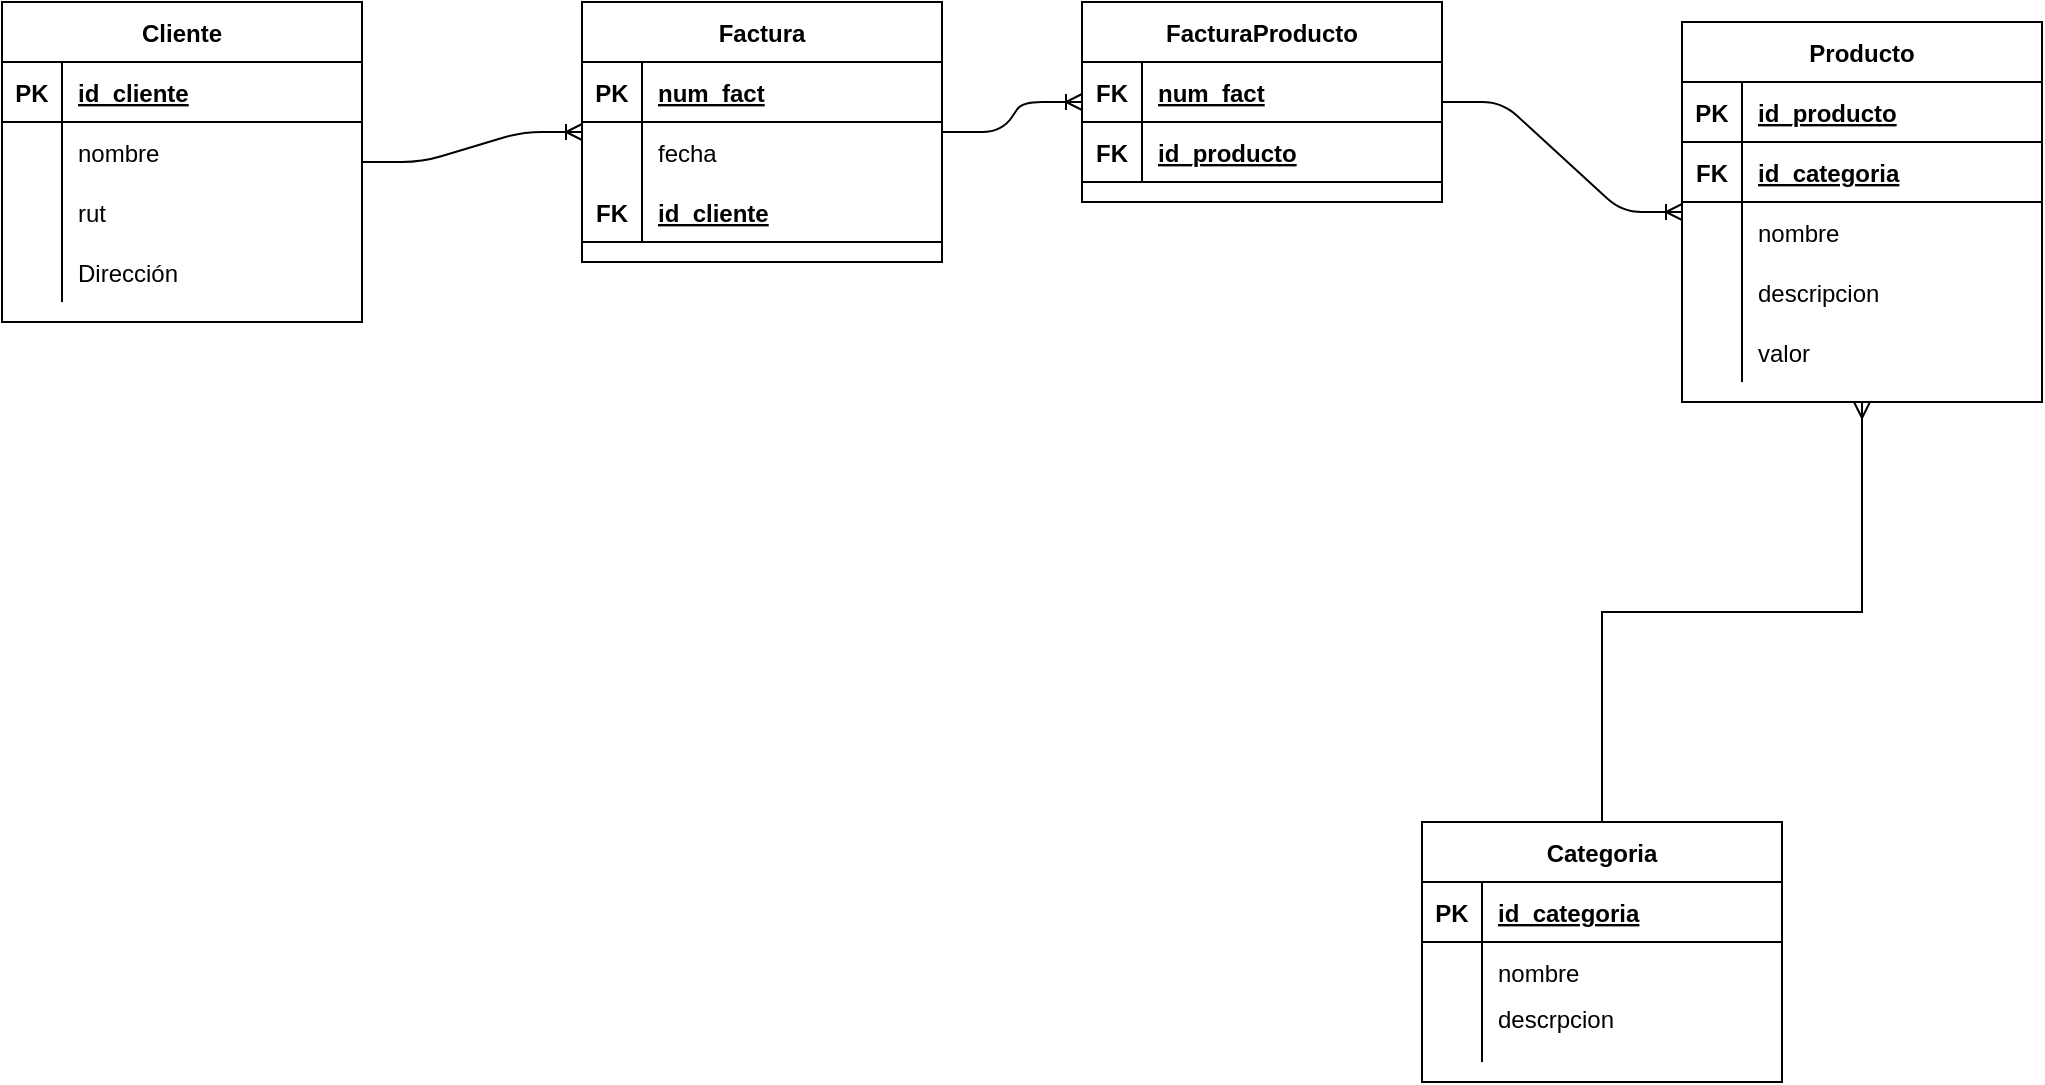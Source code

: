 <mxfile version="13.5.7" type="device"><diagram id="87YPyiR61aCqNKM_AWOt" name="Page-1"><mxGraphModel dx="1422" dy="698" grid="1" gridSize="10" guides="1" tooltips="1" connect="1" arrows="1" fold="1" page="1" pageScale="1" pageWidth="1169" pageHeight="827" math="0" shadow="0"><root><mxCell id="0"/><mxCell id="1" parent="0"/><mxCell id="B3CbSYM3n4FmHelS2vSh-256" style="edgeStyle=orthogonalEdgeStyle;rounded=0;orthogonalLoop=1;jettySize=auto;html=1;startArrow=ERmany;startFill=0;endArrow=none;endFill=0;" edge="1" parent="1" source="B3CbSYM3n4FmHelS2vSh-214" target="B3CbSYM3n4FmHelS2vSh-227"><mxGeometry relative="1" as="geometry"/></mxCell><mxCell id="B3CbSYM3n4FmHelS2vSh-273" value="" style="edgeStyle=entityRelationEdgeStyle;fontSize=12;html=1;endArrow=ERoneToMany;" edge="1" parent="1" source="B3CbSYM3n4FmHelS2vSh-201" target="B3CbSYM3n4FmHelS2vSh-257"><mxGeometry width="100" height="100" relative="1" as="geometry"><mxPoint x="210" y="330" as="sourcePoint"/><mxPoint x="310" y="230" as="targetPoint"/></mxGeometry></mxCell><mxCell id="B3CbSYM3n4FmHelS2vSh-201" value="Cliente" style="shape=table;startSize=30;container=1;collapsible=1;childLayout=tableLayout;fixedRows=1;rowLines=0;fontStyle=1;align=center;resizeLast=1;" vertex="1" parent="1"><mxGeometry x="60" y="70" width="180" height="160" as="geometry"/></mxCell><mxCell id="B3CbSYM3n4FmHelS2vSh-202" value="" style="shape=partialRectangle;collapsible=0;dropTarget=0;pointerEvents=0;fillColor=none;top=0;left=0;bottom=1;right=0;points=[[0,0.5],[1,0.5]];portConstraint=eastwest;" vertex="1" parent="B3CbSYM3n4FmHelS2vSh-201"><mxGeometry y="30" width="180" height="30" as="geometry"/></mxCell><mxCell id="B3CbSYM3n4FmHelS2vSh-203" value="PK" style="shape=partialRectangle;connectable=0;fillColor=none;top=0;left=0;bottom=0;right=0;fontStyle=1;overflow=hidden;" vertex="1" parent="B3CbSYM3n4FmHelS2vSh-202"><mxGeometry width="30" height="30" as="geometry"/></mxCell><mxCell id="B3CbSYM3n4FmHelS2vSh-204" value="id_cliente" style="shape=partialRectangle;connectable=0;fillColor=none;top=0;left=0;bottom=0;right=0;align=left;spacingLeft=6;fontStyle=5;overflow=hidden;" vertex="1" parent="B3CbSYM3n4FmHelS2vSh-202"><mxGeometry x="30" width="150" height="30" as="geometry"/></mxCell><mxCell id="B3CbSYM3n4FmHelS2vSh-205" value="" style="shape=partialRectangle;collapsible=0;dropTarget=0;pointerEvents=0;fillColor=none;top=0;left=0;bottom=0;right=0;points=[[0,0.5],[1,0.5]];portConstraint=eastwest;" vertex="1" parent="B3CbSYM3n4FmHelS2vSh-201"><mxGeometry y="60" width="180" height="30" as="geometry"/></mxCell><mxCell id="B3CbSYM3n4FmHelS2vSh-206" value="" style="shape=partialRectangle;connectable=0;fillColor=none;top=0;left=0;bottom=0;right=0;editable=1;overflow=hidden;" vertex="1" parent="B3CbSYM3n4FmHelS2vSh-205"><mxGeometry width="30" height="30" as="geometry"/></mxCell><mxCell id="B3CbSYM3n4FmHelS2vSh-207" value="nombre" style="shape=partialRectangle;connectable=0;fillColor=none;top=0;left=0;bottom=0;right=0;align=left;spacingLeft=6;overflow=hidden;" vertex="1" parent="B3CbSYM3n4FmHelS2vSh-205"><mxGeometry x="30" width="150" height="30" as="geometry"/></mxCell><mxCell id="B3CbSYM3n4FmHelS2vSh-208" value="" style="shape=partialRectangle;collapsible=0;dropTarget=0;pointerEvents=0;fillColor=none;top=0;left=0;bottom=0;right=0;points=[[0,0.5],[1,0.5]];portConstraint=eastwest;" vertex="1" parent="B3CbSYM3n4FmHelS2vSh-201"><mxGeometry y="90" width="180" height="30" as="geometry"/></mxCell><mxCell id="B3CbSYM3n4FmHelS2vSh-209" value="" style="shape=partialRectangle;connectable=0;fillColor=none;top=0;left=0;bottom=0;right=0;editable=1;overflow=hidden;" vertex="1" parent="B3CbSYM3n4FmHelS2vSh-208"><mxGeometry width="30" height="30" as="geometry"/></mxCell><mxCell id="B3CbSYM3n4FmHelS2vSh-210" value="rut" style="shape=partialRectangle;connectable=0;fillColor=none;top=0;left=0;bottom=0;right=0;align=left;spacingLeft=6;overflow=hidden;" vertex="1" parent="B3CbSYM3n4FmHelS2vSh-208"><mxGeometry x="30" width="150" height="30" as="geometry"/></mxCell><mxCell id="B3CbSYM3n4FmHelS2vSh-292" value="" style="shape=partialRectangle;collapsible=0;dropTarget=0;pointerEvents=0;fillColor=none;top=0;left=0;bottom=0;right=0;points=[[0,0.5],[1,0.5]];portConstraint=eastwest;" vertex="1" parent="B3CbSYM3n4FmHelS2vSh-201"><mxGeometry y="120" width="180" height="30" as="geometry"/></mxCell><mxCell id="B3CbSYM3n4FmHelS2vSh-293" value="" style="shape=partialRectangle;connectable=0;fillColor=none;top=0;left=0;bottom=0;right=0;editable=1;overflow=hidden;" vertex="1" parent="B3CbSYM3n4FmHelS2vSh-292"><mxGeometry width="30" height="30" as="geometry"/></mxCell><mxCell id="B3CbSYM3n4FmHelS2vSh-294" value="Dirección" style="shape=partialRectangle;connectable=0;fillColor=none;top=0;left=0;bottom=0;right=0;align=left;spacingLeft=6;overflow=hidden;" vertex="1" parent="B3CbSYM3n4FmHelS2vSh-292"><mxGeometry x="30" width="150" height="30" as="geometry"/></mxCell><mxCell id="B3CbSYM3n4FmHelS2vSh-257" value="Factura" style="shape=table;startSize=30;container=1;collapsible=1;childLayout=tableLayout;fixedRows=1;rowLines=0;fontStyle=1;align=center;resizeLast=1;" vertex="1" parent="1"><mxGeometry x="350" y="70" width="180" height="130" as="geometry"/></mxCell><mxCell id="B3CbSYM3n4FmHelS2vSh-258" value="" style="shape=partialRectangle;collapsible=0;dropTarget=0;pointerEvents=0;fillColor=none;top=0;left=0;bottom=1;right=0;points=[[0,0.5],[1,0.5]];portConstraint=eastwest;" vertex="1" parent="B3CbSYM3n4FmHelS2vSh-257"><mxGeometry y="30" width="180" height="30" as="geometry"/></mxCell><mxCell id="B3CbSYM3n4FmHelS2vSh-259" value="PK" style="shape=partialRectangle;connectable=0;fillColor=none;top=0;left=0;bottom=0;right=0;fontStyle=1;overflow=hidden;" vertex="1" parent="B3CbSYM3n4FmHelS2vSh-258"><mxGeometry width="30" height="30" as="geometry"/></mxCell><mxCell id="B3CbSYM3n4FmHelS2vSh-260" value="num_fact" style="shape=partialRectangle;connectable=0;fillColor=none;top=0;left=0;bottom=0;right=0;align=left;spacingLeft=6;fontStyle=5;overflow=hidden;" vertex="1" parent="B3CbSYM3n4FmHelS2vSh-258"><mxGeometry x="30" width="150" height="30" as="geometry"/></mxCell><mxCell id="B3CbSYM3n4FmHelS2vSh-261" value="" style="shape=partialRectangle;collapsible=0;dropTarget=0;pointerEvents=0;fillColor=none;top=0;left=0;bottom=0;right=0;points=[[0,0.5],[1,0.5]];portConstraint=eastwest;" vertex="1" parent="B3CbSYM3n4FmHelS2vSh-257"><mxGeometry y="60" width="180" height="30" as="geometry"/></mxCell><mxCell id="B3CbSYM3n4FmHelS2vSh-262" value="" style="shape=partialRectangle;connectable=0;fillColor=none;top=0;left=0;bottom=0;right=0;editable=1;overflow=hidden;" vertex="1" parent="B3CbSYM3n4FmHelS2vSh-261"><mxGeometry width="30" height="30" as="geometry"/></mxCell><mxCell id="B3CbSYM3n4FmHelS2vSh-263" value="fecha" style="shape=partialRectangle;connectable=0;fillColor=none;top=0;left=0;bottom=0;right=0;align=left;spacingLeft=6;overflow=hidden;" vertex="1" parent="B3CbSYM3n4FmHelS2vSh-261"><mxGeometry x="30" width="150" height="30" as="geometry"/></mxCell><mxCell id="B3CbSYM3n4FmHelS2vSh-270" value="" style="shape=partialRectangle;collapsible=0;dropTarget=0;pointerEvents=0;fillColor=none;top=0;left=0;bottom=1;right=0;points=[[0,0.5],[1,0.5]];portConstraint=eastwest;" vertex="1" parent="B3CbSYM3n4FmHelS2vSh-257"><mxGeometry y="90" width="180" height="30" as="geometry"/></mxCell><mxCell id="B3CbSYM3n4FmHelS2vSh-271" value="FK" style="shape=partialRectangle;connectable=0;fillColor=none;top=0;left=0;bottom=0;right=0;fontStyle=1;overflow=hidden;" vertex="1" parent="B3CbSYM3n4FmHelS2vSh-270"><mxGeometry width="30" height="30" as="geometry"/></mxCell><mxCell id="B3CbSYM3n4FmHelS2vSh-272" value="id_cliente" style="shape=partialRectangle;connectable=0;fillColor=none;top=0;left=0;bottom=0;right=0;align=left;spacingLeft=6;fontStyle=5;overflow=hidden;" vertex="1" parent="B3CbSYM3n4FmHelS2vSh-270"><mxGeometry x="30" width="150" height="30" as="geometry"/></mxCell><mxCell id="B3CbSYM3n4FmHelS2vSh-227" value="Categoria" style="shape=table;startSize=30;container=1;collapsible=1;childLayout=tableLayout;fixedRows=1;rowLines=0;fontStyle=1;align=center;resizeLast=1;" vertex="1" parent="1"><mxGeometry x="770" y="480" width="180" height="130" as="geometry"/></mxCell><mxCell id="B3CbSYM3n4FmHelS2vSh-228" value="" style="shape=partialRectangle;collapsible=0;dropTarget=0;pointerEvents=0;fillColor=none;top=0;left=0;bottom=1;right=0;points=[[0,0.5],[1,0.5]];portConstraint=eastwest;" vertex="1" parent="B3CbSYM3n4FmHelS2vSh-227"><mxGeometry y="30" width="180" height="30" as="geometry"/></mxCell><mxCell id="B3CbSYM3n4FmHelS2vSh-229" value="PK" style="shape=partialRectangle;connectable=0;fillColor=none;top=0;left=0;bottom=0;right=0;fontStyle=1;overflow=hidden;" vertex="1" parent="B3CbSYM3n4FmHelS2vSh-228"><mxGeometry width="30" height="30" as="geometry"/></mxCell><mxCell id="B3CbSYM3n4FmHelS2vSh-230" value="id_categoria" style="shape=partialRectangle;connectable=0;fillColor=none;top=0;left=0;bottom=0;right=0;align=left;spacingLeft=6;fontStyle=5;overflow=hidden;" vertex="1" parent="B3CbSYM3n4FmHelS2vSh-228"><mxGeometry x="30" width="150" height="30" as="geometry"/></mxCell><mxCell id="B3CbSYM3n4FmHelS2vSh-231" value="" style="shape=partialRectangle;collapsible=0;dropTarget=0;pointerEvents=0;fillColor=none;top=0;left=0;bottom=0;right=0;points=[[0,0.5],[1,0.5]];portConstraint=eastwest;" vertex="1" parent="B3CbSYM3n4FmHelS2vSh-227"><mxGeometry y="60" width="180" height="30" as="geometry"/></mxCell><mxCell id="B3CbSYM3n4FmHelS2vSh-232" value="" style="shape=partialRectangle;connectable=0;fillColor=none;top=0;left=0;bottom=0;right=0;editable=1;overflow=hidden;" vertex="1" parent="B3CbSYM3n4FmHelS2vSh-231"><mxGeometry width="30" height="30" as="geometry"/></mxCell><mxCell id="B3CbSYM3n4FmHelS2vSh-233" value="nombre" style="shape=partialRectangle;connectable=0;fillColor=none;top=0;left=0;bottom=0;right=0;align=left;spacingLeft=6;overflow=hidden;" vertex="1" parent="B3CbSYM3n4FmHelS2vSh-231"><mxGeometry x="30" width="150" height="30" as="geometry"/></mxCell><mxCell id="B3CbSYM3n4FmHelS2vSh-234" value="" style="shape=partialRectangle;collapsible=0;dropTarget=0;pointerEvents=0;fillColor=none;top=0;left=0;bottom=0;right=0;points=[[0,0.5],[1,0.5]];portConstraint=eastwest;" vertex="1" parent="B3CbSYM3n4FmHelS2vSh-227"><mxGeometry y="90" width="180" height="30" as="geometry"/></mxCell><mxCell id="B3CbSYM3n4FmHelS2vSh-235" value="" style="shape=partialRectangle;connectable=0;fillColor=none;top=0;left=0;bottom=0;right=0;editable=1;overflow=hidden;" vertex="1" parent="B3CbSYM3n4FmHelS2vSh-234"><mxGeometry width="30" height="30" as="geometry"/></mxCell><mxCell id="B3CbSYM3n4FmHelS2vSh-236" value="descrpcion&#xA;" style="shape=partialRectangle;connectable=0;fillColor=none;top=0;left=0;bottom=0;right=0;align=left;spacingLeft=6;overflow=hidden;" vertex="1" parent="B3CbSYM3n4FmHelS2vSh-234"><mxGeometry x="30" width="150" height="30" as="geometry"/></mxCell><mxCell id="B3CbSYM3n4FmHelS2vSh-214" value="Producto" style="shape=table;startSize=30;container=1;collapsible=1;childLayout=tableLayout;fixedRows=1;rowLines=0;fontStyle=1;align=center;resizeLast=1;" vertex="1" parent="1"><mxGeometry x="900" y="80" width="180" height="190" as="geometry"/></mxCell><mxCell id="B3CbSYM3n4FmHelS2vSh-215" value="" style="shape=partialRectangle;collapsible=0;dropTarget=0;pointerEvents=0;fillColor=none;top=0;left=0;bottom=1;right=0;points=[[0,0.5],[1,0.5]];portConstraint=eastwest;" vertex="1" parent="B3CbSYM3n4FmHelS2vSh-214"><mxGeometry y="30" width="180" height="30" as="geometry"/></mxCell><mxCell id="B3CbSYM3n4FmHelS2vSh-216" value="PK" style="shape=partialRectangle;connectable=0;fillColor=none;top=0;left=0;bottom=0;right=0;fontStyle=1;overflow=hidden;" vertex="1" parent="B3CbSYM3n4FmHelS2vSh-215"><mxGeometry width="30" height="30" as="geometry"/></mxCell><mxCell id="B3CbSYM3n4FmHelS2vSh-217" value="id_producto" style="shape=partialRectangle;connectable=0;fillColor=none;top=0;left=0;bottom=0;right=0;align=left;spacingLeft=6;fontStyle=5;overflow=hidden;" vertex="1" parent="B3CbSYM3n4FmHelS2vSh-215"><mxGeometry x="30" width="150" height="30" as="geometry"/></mxCell><mxCell id="B3CbSYM3n4FmHelS2vSh-253" value="" style="shape=partialRectangle;collapsible=0;dropTarget=0;pointerEvents=0;fillColor=none;top=0;left=0;bottom=1;right=0;points=[[0,0.5],[1,0.5]];portConstraint=eastwest;" vertex="1" parent="B3CbSYM3n4FmHelS2vSh-214"><mxGeometry y="60" width="180" height="30" as="geometry"/></mxCell><mxCell id="B3CbSYM3n4FmHelS2vSh-254" value="FK" style="shape=partialRectangle;connectable=0;fillColor=none;top=0;left=0;bottom=0;right=0;fontStyle=1;overflow=hidden;" vertex="1" parent="B3CbSYM3n4FmHelS2vSh-253"><mxGeometry width="30" height="30" as="geometry"/></mxCell><mxCell id="B3CbSYM3n4FmHelS2vSh-255" value="id_categoria" style="shape=partialRectangle;connectable=0;fillColor=none;top=0;left=0;bottom=0;right=0;align=left;spacingLeft=6;fontStyle=5;overflow=hidden;" vertex="1" parent="B3CbSYM3n4FmHelS2vSh-253"><mxGeometry x="30" width="150" height="30" as="geometry"/></mxCell><mxCell id="B3CbSYM3n4FmHelS2vSh-218" value="" style="shape=partialRectangle;collapsible=0;dropTarget=0;pointerEvents=0;fillColor=none;top=0;left=0;bottom=0;right=0;points=[[0,0.5],[1,0.5]];portConstraint=eastwest;" vertex="1" parent="B3CbSYM3n4FmHelS2vSh-214"><mxGeometry y="90" width="180" height="30" as="geometry"/></mxCell><mxCell id="B3CbSYM3n4FmHelS2vSh-219" value="" style="shape=partialRectangle;connectable=0;fillColor=none;top=0;left=0;bottom=0;right=0;editable=1;overflow=hidden;" vertex="1" parent="B3CbSYM3n4FmHelS2vSh-218"><mxGeometry width="30" height="30" as="geometry"/></mxCell><mxCell id="B3CbSYM3n4FmHelS2vSh-220" value="nombre" style="shape=partialRectangle;connectable=0;fillColor=none;top=0;left=0;bottom=0;right=0;align=left;spacingLeft=6;overflow=hidden;" vertex="1" parent="B3CbSYM3n4FmHelS2vSh-218"><mxGeometry x="30" width="150" height="30" as="geometry"/></mxCell><mxCell id="B3CbSYM3n4FmHelS2vSh-221" value="" style="shape=partialRectangle;collapsible=0;dropTarget=0;pointerEvents=0;fillColor=none;top=0;left=0;bottom=0;right=0;points=[[0,0.5],[1,0.5]];portConstraint=eastwest;" vertex="1" parent="B3CbSYM3n4FmHelS2vSh-214"><mxGeometry y="120" width="180" height="30" as="geometry"/></mxCell><mxCell id="B3CbSYM3n4FmHelS2vSh-222" value="" style="shape=partialRectangle;connectable=0;fillColor=none;top=0;left=0;bottom=0;right=0;editable=1;overflow=hidden;" vertex="1" parent="B3CbSYM3n4FmHelS2vSh-221"><mxGeometry width="30" height="30" as="geometry"/></mxCell><mxCell id="B3CbSYM3n4FmHelS2vSh-223" value="descripcion " style="shape=partialRectangle;connectable=0;fillColor=none;top=0;left=0;bottom=0;right=0;align=left;spacingLeft=6;overflow=hidden;" vertex="1" parent="B3CbSYM3n4FmHelS2vSh-221"><mxGeometry x="30" width="150" height="30" as="geometry"/></mxCell><mxCell id="B3CbSYM3n4FmHelS2vSh-224" value="" style="shape=partialRectangle;collapsible=0;dropTarget=0;pointerEvents=0;fillColor=none;top=0;left=0;bottom=0;right=0;points=[[0,0.5],[1,0.5]];portConstraint=eastwest;" vertex="1" parent="B3CbSYM3n4FmHelS2vSh-214"><mxGeometry y="150" width="180" height="30" as="geometry"/></mxCell><mxCell id="B3CbSYM3n4FmHelS2vSh-225" value="" style="shape=partialRectangle;connectable=0;fillColor=none;top=0;left=0;bottom=0;right=0;editable=1;overflow=hidden;" vertex="1" parent="B3CbSYM3n4FmHelS2vSh-224"><mxGeometry width="30" height="30" as="geometry"/></mxCell><mxCell id="B3CbSYM3n4FmHelS2vSh-226" value="valor" style="shape=partialRectangle;connectable=0;fillColor=none;top=0;left=0;bottom=0;right=0;align=left;spacingLeft=6;overflow=hidden;" vertex="1" parent="B3CbSYM3n4FmHelS2vSh-224"><mxGeometry x="30" width="150" height="30" as="geometry"/></mxCell><mxCell id="B3CbSYM3n4FmHelS2vSh-287" value="" style="edgeStyle=entityRelationEdgeStyle;fontSize=12;html=1;endArrow=ERoneToMany;" edge="1" parent="1" source="B3CbSYM3n4FmHelS2vSh-257" target="B3CbSYM3n4FmHelS2vSh-274"><mxGeometry width="100" height="100" relative="1" as="geometry"><mxPoint x="530" y="340" as="sourcePoint"/><mxPoint x="630" y="240" as="targetPoint"/></mxGeometry></mxCell><mxCell id="B3CbSYM3n4FmHelS2vSh-288" value="" style="edgeStyle=entityRelationEdgeStyle;fontSize=12;html=1;endArrow=ERoneToMany;" edge="1" parent="1" source="B3CbSYM3n4FmHelS2vSh-274" target="B3CbSYM3n4FmHelS2vSh-214"><mxGeometry width="100" height="100" relative="1" as="geometry"><mxPoint x="530" y="340" as="sourcePoint"/><mxPoint x="630" y="240" as="targetPoint"/></mxGeometry></mxCell><mxCell id="B3CbSYM3n4FmHelS2vSh-274" value="FacturaProducto" style="shape=table;startSize=30;container=1;collapsible=1;childLayout=tableLayout;fixedRows=1;rowLines=0;fontStyle=1;align=center;resizeLast=1;" vertex="1" parent="1"><mxGeometry x="600" y="70" width="180" height="100" as="geometry"/></mxCell><mxCell id="B3CbSYM3n4FmHelS2vSh-275" value="" style="shape=partialRectangle;collapsible=0;dropTarget=0;pointerEvents=0;fillColor=none;top=0;left=0;bottom=1;right=0;points=[[0,0.5],[1,0.5]];portConstraint=eastwest;" vertex="1" parent="B3CbSYM3n4FmHelS2vSh-274"><mxGeometry y="30" width="180" height="30" as="geometry"/></mxCell><mxCell id="B3CbSYM3n4FmHelS2vSh-276" value="FK" style="shape=partialRectangle;connectable=0;fillColor=none;top=0;left=0;bottom=0;right=0;fontStyle=1;overflow=hidden;" vertex="1" parent="B3CbSYM3n4FmHelS2vSh-275"><mxGeometry width="30" height="30" as="geometry"/></mxCell><mxCell id="B3CbSYM3n4FmHelS2vSh-277" value="num_fact" style="shape=partialRectangle;connectable=0;fillColor=none;top=0;left=0;bottom=0;right=0;align=left;spacingLeft=6;fontStyle=5;overflow=hidden;" vertex="1" parent="B3CbSYM3n4FmHelS2vSh-275"><mxGeometry x="30" width="150" height="30" as="geometry"/></mxCell><mxCell id="B3CbSYM3n4FmHelS2vSh-289" value="" style="shape=partialRectangle;collapsible=0;dropTarget=0;pointerEvents=0;fillColor=none;top=0;left=0;bottom=1;right=0;points=[[0,0.5],[1,0.5]];portConstraint=eastwest;" vertex="1" parent="B3CbSYM3n4FmHelS2vSh-274"><mxGeometry y="60" width="180" height="30" as="geometry"/></mxCell><mxCell id="B3CbSYM3n4FmHelS2vSh-290" value="FK" style="shape=partialRectangle;connectable=0;fillColor=none;top=0;left=0;bottom=0;right=0;fontStyle=1;overflow=hidden;" vertex="1" parent="B3CbSYM3n4FmHelS2vSh-289"><mxGeometry width="30" height="30" as="geometry"/></mxCell><mxCell id="B3CbSYM3n4FmHelS2vSh-291" value="id_producto" style="shape=partialRectangle;connectable=0;fillColor=none;top=0;left=0;bottom=0;right=0;align=left;spacingLeft=6;fontStyle=5;overflow=hidden;" vertex="1" parent="B3CbSYM3n4FmHelS2vSh-289"><mxGeometry x="30" width="150" height="30" as="geometry"/></mxCell></root></mxGraphModel></diagram></mxfile>